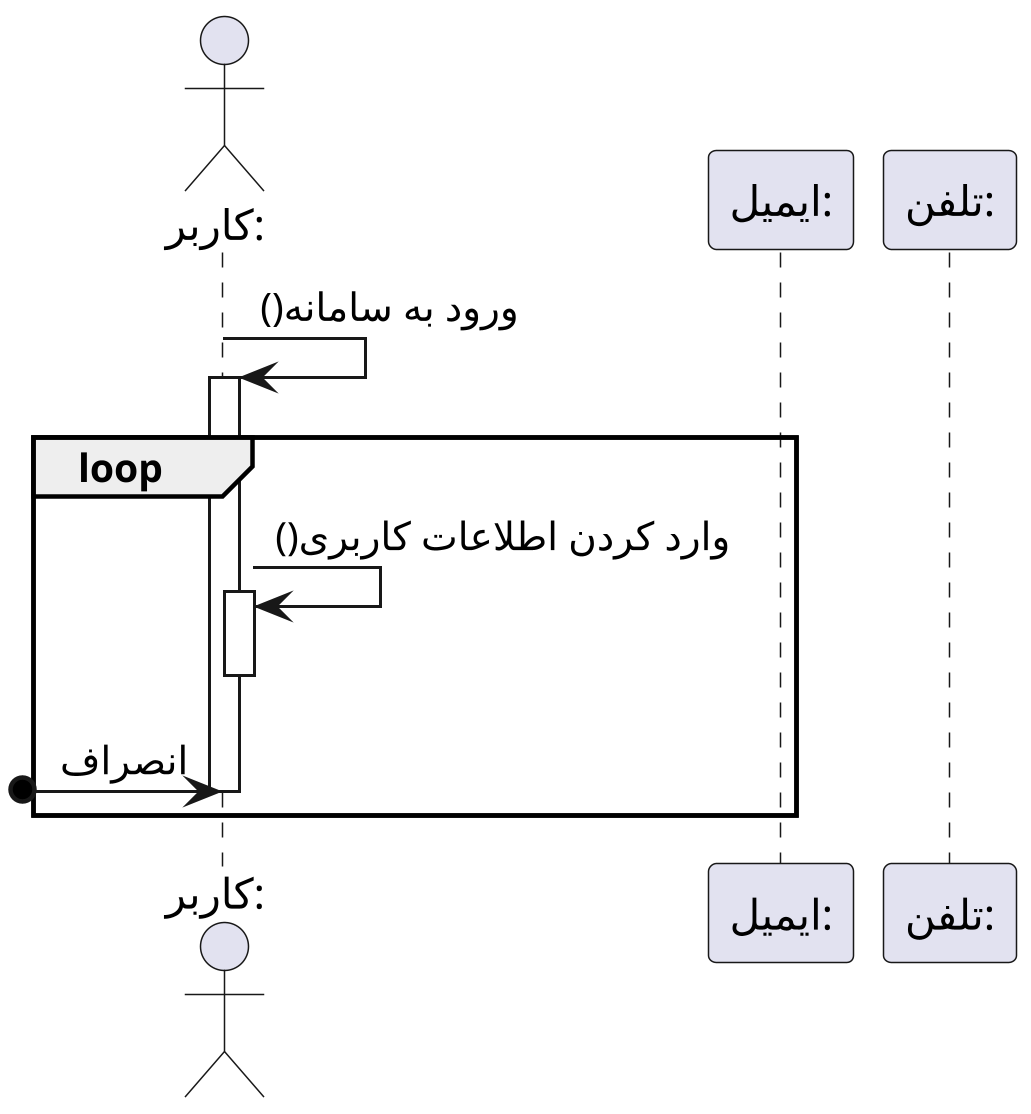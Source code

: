 @startuml cancel


scale 3
skinparam DefaultFontName Vazir
skinparam DefaultTextAlignment center

 
actor ":کاربر" as user
participant ":ایمیل" as email
participant ":تلفن" as phone

user -> user : ورود به سامانه()
activate user

loop
    user -> user: وارد کردن اطلاعات کاربری()
    activate user
    deactivate user

    [o-> user : انصراف
    deactivate user
end

deactivate user

@enduml